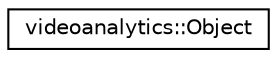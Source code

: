 digraph "Graphical Class Hierarchy"
{
  edge [fontname="Helvetica",fontsize="10",labelfontname="Helvetica",labelfontsize="10"];
  node [fontname="Helvetica",fontsize="10",shape=record];
  rankdir="LR";
  Node0 [label="videoanalytics::Object",height=0.2,width=0.4,color="black", fillcolor="white", style="filled",URL="$db/d53/classvideoanalytics_1_1Object.html"];
}
